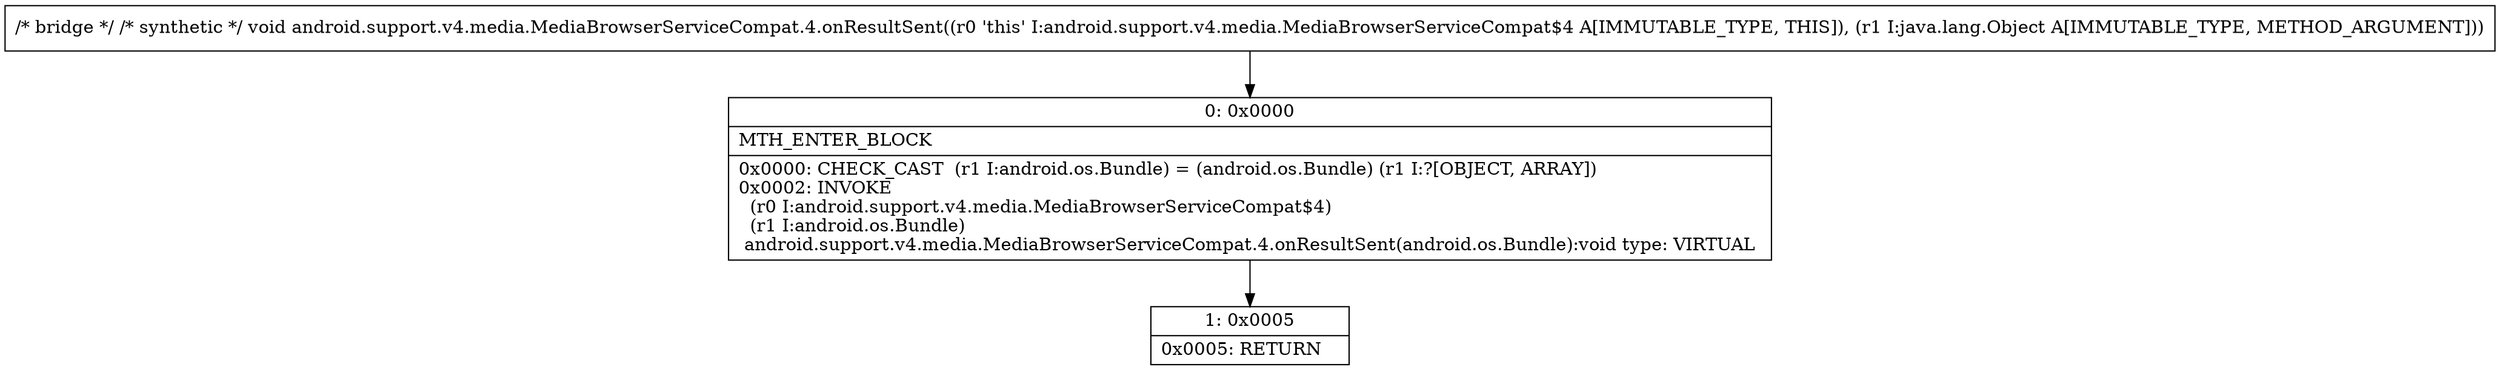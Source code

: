 digraph "CFG forandroid.support.v4.media.MediaBrowserServiceCompat.4.onResultSent(Ljava\/lang\/Object;)V" {
Node_0 [shape=record,label="{0\:\ 0x0000|MTH_ENTER_BLOCK\l|0x0000: CHECK_CAST  (r1 I:android.os.Bundle) = (android.os.Bundle) (r1 I:?[OBJECT, ARRAY]) \l0x0002: INVOKE  \l  (r0 I:android.support.v4.media.MediaBrowserServiceCompat$4)\l  (r1 I:android.os.Bundle)\l android.support.v4.media.MediaBrowserServiceCompat.4.onResultSent(android.os.Bundle):void type: VIRTUAL \l}"];
Node_1 [shape=record,label="{1\:\ 0x0005|0x0005: RETURN   \l}"];
MethodNode[shape=record,label="{\/* bridge *\/ \/* synthetic *\/ void android.support.v4.media.MediaBrowserServiceCompat.4.onResultSent((r0 'this' I:android.support.v4.media.MediaBrowserServiceCompat$4 A[IMMUTABLE_TYPE, THIS]), (r1 I:java.lang.Object A[IMMUTABLE_TYPE, METHOD_ARGUMENT])) }"];
MethodNode -> Node_0;
Node_0 -> Node_1;
}

